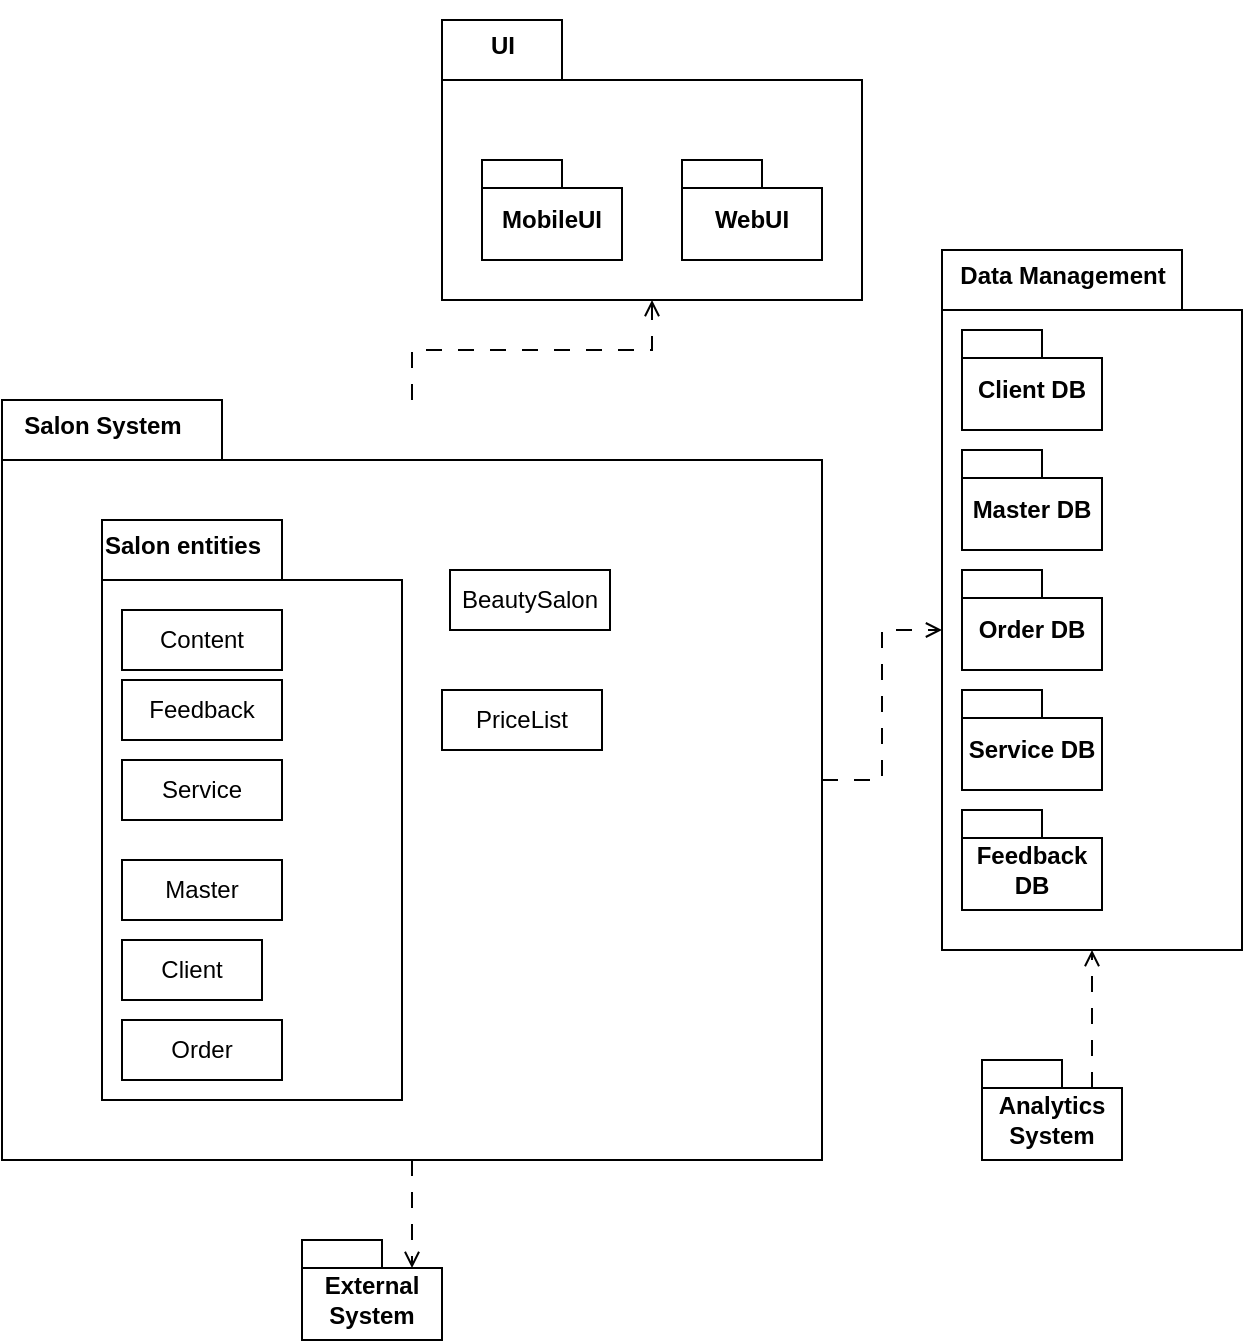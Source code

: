 <mxfile version="22.0.8" type="github">
  <diagram name="Страница — 1" id="7rhQbuFe_-9_RXr2HvZd">
    <mxGraphModel dx="1062" dy="571" grid="1" gridSize="10" guides="1" tooltips="1" connect="1" arrows="1" fold="1" page="1" pageScale="1" pageWidth="827" pageHeight="1169" math="0" shadow="0">
      <root>
        <mxCell id="0" />
        <mxCell id="1" parent="0" />
        <mxCell id="s2ad0YZ6BnSwc8JYi69Y-1" value="" style="shape=folder;fontStyle=1;spacingTop=10;tabWidth=60;tabHeight=30;tabPosition=left;html=1;whiteSpace=wrap;" vertex="1" parent="1">
          <mxGeometry x="370" y="120" width="210" height="140" as="geometry" />
        </mxCell>
        <mxCell id="s2ad0YZ6BnSwc8JYi69Y-2" value="WebUI" style="shape=folder;fontStyle=1;spacingTop=10;tabWidth=40;tabHeight=14;tabPosition=left;html=1;whiteSpace=wrap;" vertex="1" parent="1">
          <mxGeometry x="490" y="190" width="70" height="50" as="geometry" />
        </mxCell>
        <mxCell id="s2ad0YZ6BnSwc8JYi69Y-3" value="MobileUI" style="shape=folder;fontStyle=1;spacingTop=10;tabWidth=40;tabHeight=14;tabPosition=left;html=1;whiteSpace=wrap;" vertex="1" parent="1">
          <mxGeometry x="390" y="190" width="70" height="50" as="geometry" />
        </mxCell>
        <mxCell id="s2ad0YZ6BnSwc8JYi69Y-4" value="UI" style="text;align=center;fontStyle=1;verticalAlign=middle;spacingLeft=3;spacingRight=3;strokeColor=none;rotatable=0;points=[[0,0.5],[1,0.5]];portConstraint=eastwest;html=1;" vertex="1" parent="1">
          <mxGeometry x="360" y="110" width="80" height="46" as="geometry" />
        </mxCell>
        <mxCell id="s2ad0YZ6BnSwc8JYi69Y-5" value="" style="shape=folder;fontStyle=1;spacingTop=10;tabWidth=110;tabHeight=30;tabPosition=left;html=1;whiteSpace=wrap;" vertex="1" parent="1">
          <mxGeometry x="150" y="310" width="410" height="380" as="geometry" />
        </mxCell>
        <mxCell id="s2ad0YZ6BnSwc8JYi69Y-6" value="" style="shape=folder;fontStyle=1;spacingTop=10;tabWidth=120;tabHeight=30;tabPosition=left;html=1;whiteSpace=wrap;" vertex="1" parent="1">
          <mxGeometry x="620" y="235" width="150" height="350" as="geometry" />
        </mxCell>
        <mxCell id="s2ad0YZ6BnSwc8JYi69Y-7" value="Data Management" style="text;align=center;fontStyle=1;verticalAlign=middle;spacingLeft=3;spacingRight=3;strokeColor=none;rotatable=0;points=[[0,0.5],[1,0.5]];portConstraint=eastwest;html=1;" vertex="1" parent="1">
          <mxGeometry x="640" y="235" width="80" height="26" as="geometry" />
        </mxCell>
        <mxCell id="s2ad0YZ6BnSwc8JYi69Y-9" value="Client DB" style="shape=folder;fontStyle=1;spacingTop=10;tabWidth=40;tabHeight=14;tabPosition=left;html=1;whiteSpace=wrap;" vertex="1" parent="1">
          <mxGeometry x="630" y="275" width="70" height="50" as="geometry" />
        </mxCell>
        <mxCell id="s2ad0YZ6BnSwc8JYi69Y-10" value="Master DB" style="shape=folder;fontStyle=1;spacingTop=10;tabWidth=40;tabHeight=14;tabPosition=left;html=1;whiteSpace=wrap;" vertex="1" parent="1">
          <mxGeometry x="630" y="335" width="70" height="50" as="geometry" />
        </mxCell>
        <mxCell id="s2ad0YZ6BnSwc8JYi69Y-11" value="Order DB" style="shape=folder;fontStyle=1;spacingTop=10;tabWidth=40;tabHeight=14;tabPosition=left;html=1;whiteSpace=wrap;" vertex="1" parent="1">
          <mxGeometry x="630" y="395" width="70" height="50" as="geometry" />
        </mxCell>
        <mxCell id="s2ad0YZ6BnSwc8JYi69Y-13" value="Service DB" style="shape=folder;fontStyle=1;spacingTop=10;tabWidth=40;tabHeight=14;tabPosition=left;html=1;whiteSpace=wrap;" vertex="1" parent="1">
          <mxGeometry x="630" y="455" width="70" height="50" as="geometry" />
        </mxCell>
        <mxCell id="s2ad0YZ6BnSwc8JYi69Y-14" value="Feedback DB" style="shape=folder;fontStyle=1;spacingTop=10;tabWidth=40;tabHeight=14;tabPosition=left;html=1;whiteSpace=wrap;" vertex="1" parent="1">
          <mxGeometry x="630" y="515" width="70" height="50" as="geometry" />
        </mxCell>
        <mxCell id="s2ad0YZ6BnSwc8JYi69Y-15" style="edgeStyle=orthogonalEdgeStyle;rounded=0;orthogonalLoop=1;jettySize=auto;html=1;entryX=0.5;entryY=1;entryDx=0;entryDy=0;entryPerimeter=0;dashed=1;endArrow=open;endFill=0;dashPattern=8 8;" edge="1" parent="1" source="s2ad0YZ6BnSwc8JYi69Y-5" target="s2ad0YZ6BnSwc8JYi69Y-1">
          <mxGeometry relative="1" as="geometry" />
        </mxCell>
        <mxCell id="s2ad0YZ6BnSwc8JYi69Y-18" style="edgeStyle=orthogonalEdgeStyle;rounded=0;orthogonalLoop=1;jettySize=auto;html=1;entryX=0;entryY=0;entryDx=0;entryDy=190;entryPerimeter=0;dashed=1;dashPattern=8 8;endArrow=open;endFill=0;" edge="1" parent="1" source="s2ad0YZ6BnSwc8JYi69Y-5" target="s2ad0YZ6BnSwc8JYi69Y-6">
          <mxGeometry relative="1" as="geometry" />
        </mxCell>
        <mxCell id="s2ad0YZ6BnSwc8JYi69Y-20" value="External System" style="shape=folder;fontStyle=1;spacingTop=10;tabWidth=40;tabHeight=14;tabPosition=left;html=1;whiteSpace=wrap;" vertex="1" parent="1">
          <mxGeometry x="300" y="730" width="70" height="50" as="geometry" />
        </mxCell>
        <mxCell id="s2ad0YZ6BnSwc8JYi69Y-21" value="Analytics System" style="shape=folder;fontStyle=1;spacingTop=10;tabWidth=40;tabHeight=14;tabPosition=left;html=1;whiteSpace=wrap;" vertex="1" parent="1">
          <mxGeometry x="640" y="640" width="70" height="50" as="geometry" />
        </mxCell>
        <mxCell id="s2ad0YZ6BnSwc8JYi69Y-22" style="edgeStyle=orthogonalEdgeStyle;rounded=0;orthogonalLoop=1;jettySize=auto;html=1;entryX=0;entryY=0;entryDx=55;entryDy=14;entryPerimeter=0;dashed=1;dashPattern=8 8;endArrow=open;endFill=0;" edge="1" parent="1" source="s2ad0YZ6BnSwc8JYi69Y-5" target="s2ad0YZ6BnSwc8JYi69Y-20">
          <mxGeometry relative="1" as="geometry" />
        </mxCell>
        <mxCell id="s2ad0YZ6BnSwc8JYi69Y-24" style="edgeStyle=orthogonalEdgeStyle;rounded=0;orthogonalLoop=1;jettySize=auto;html=1;exitX=0;exitY=0;exitDx=55;exitDy=14;exitPerimeter=0;entryX=0.5;entryY=1;entryDx=0;entryDy=0;entryPerimeter=0;dashed=1;dashPattern=8 8;endArrow=open;endFill=0;" edge="1" parent="1" source="s2ad0YZ6BnSwc8JYi69Y-21" target="s2ad0YZ6BnSwc8JYi69Y-6">
          <mxGeometry relative="1" as="geometry" />
        </mxCell>
        <mxCell id="s2ad0YZ6BnSwc8JYi69Y-28" value="BeautySalon" style="html=1;whiteSpace=wrap;" vertex="1" parent="1">
          <mxGeometry x="374" y="395" width="80" height="30" as="geometry" />
        </mxCell>
        <mxCell id="s2ad0YZ6BnSwc8JYi69Y-33" value="PriceList" style="html=1;whiteSpace=wrap;" vertex="1" parent="1">
          <mxGeometry x="370" y="455" width="80" height="30" as="geometry" />
        </mxCell>
        <mxCell id="s2ad0YZ6BnSwc8JYi69Y-46" value="" style="shape=folder;fontStyle=1;spacingTop=10;tabWidth=90;tabHeight=30;tabPosition=left;html=1;whiteSpace=wrap;" vertex="1" parent="1">
          <mxGeometry x="200" y="370" width="150" height="290" as="geometry" />
        </mxCell>
        <mxCell id="s2ad0YZ6BnSwc8JYi69Y-35" value="Content" style="html=1;whiteSpace=wrap;" vertex="1" parent="1">
          <mxGeometry x="210" y="415" width="80" height="30" as="geometry" />
        </mxCell>
        <mxCell id="s2ad0YZ6BnSwc8JYi69Y-30" value="Order" style="html=1;whiteSpace=wrap;" vertex="1" parent="1">
          <mxGeometry x="210" y="620" width="80" height="30" as="geometry" />
        </mxCell>
        <mxCell id="s2ad0YZ6BnSwc8JYi69Y-29" value="Client" style="html=1;whiteSpace=wrap;" vertex="1" parent="1">
          <mxGeometry x="210" y="580" width="70" height="30" as="geometry" />
        </mxCell>
        <mxCell id="s2ad0YZ6BnSwc8JYi69Y-37" value="Feedback" style="html=1;whiteSpace=wrap;" vertex="1" parent="1">
          <mxGeometry x="210" y="450" width="80" height="30" as="geometry" />
        </mxCell>
        <mxCell id="s2ad0YZ6BnSwc8JYi69Y-31" value="Service" style="html=1;whiteSpace=wrap;" vertex="1" parent="1">
          <mxGeometry x="210" y="490" width="80" height="30" as="geometry" />
        </mxCell>
        <mxCell id="s2ad0YZ6BnSwc8JYi69Y-32" value="Master" style="html=1;whiteSpace=wrap;" vertex="1" parent="1">
          <mxGeometry x="210" y="540" width="80" height="30" as="geometry" />
        </mxCell>
        <mxCell id="s2ad0YZ6BnSwc8JYi69Y-44" value="Salon entities" style="text;align=center;fontStyle=1;verticalAlign=middle;spacingLeft=3;spacingRight=3;strokeColor=none;rotatable=0;points=[[0,0.5],[1,0.5]];portConstraint=eastwest;html=1;" vertex="1" parent="1">
          <mxGeometry x="200" y="370" width="80" height="26" as="geometry" />
        </mxCell>
        <mxCell id="s2ad0YZ6BnSwc8JYi69Y-48" value="Salon System" style="text;align=center;fontStyle=1;verticalAlign=middle;spacingLeft=3;spacingRight=3;strokeColor=none;rotatable=0;points=[[0,0.5],[1,0.5]];portConstraint=eastwest;html=1;" vertex="1" parent="1">
          <mxGeometry x="160" y="310" width="80" height="26" as="geometry" />
        </mxCell>
      </root>
    </mxGraphModel>
  </diagram>
</mxfile>
